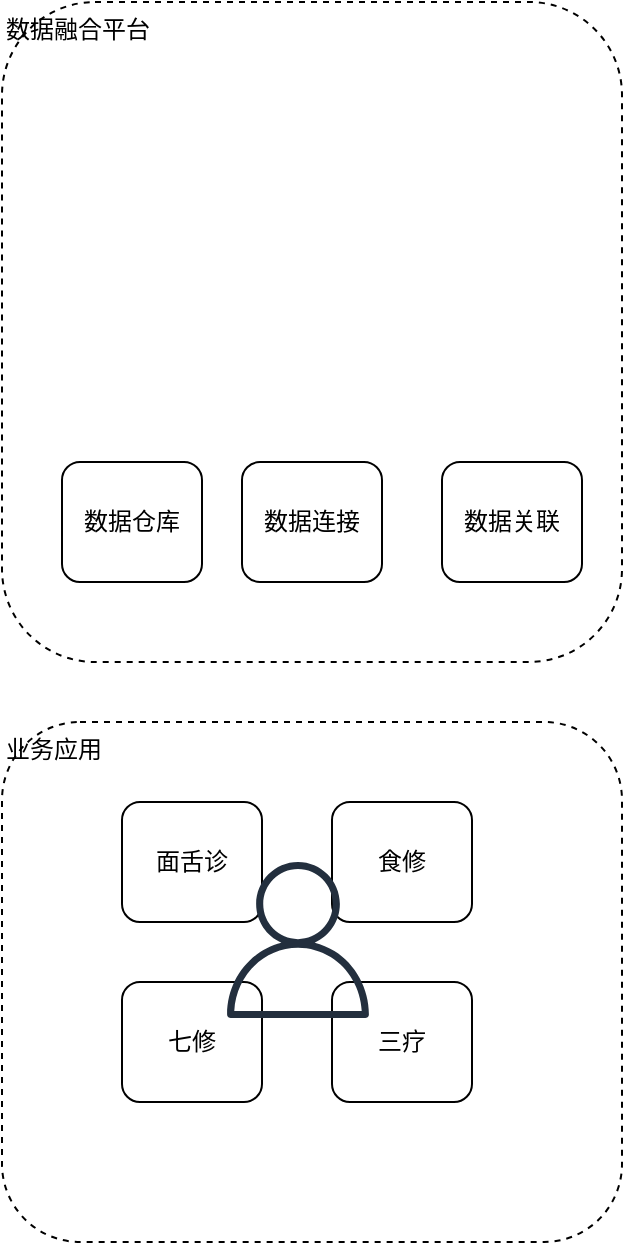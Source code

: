 <mxfile version="10.9.8" type="github"><diagram id="slSD1N0RQaeEimnkSiQ9" name="Page-1"><mxGraphModel dx="1304" dy="977" grid="1" gridSize="10" guides="1" tooltips="1" connect="1" arrows="1" fold="1" page="1" pageScale="1" pageWidth="827" pageHeight="1169" math="0" shadow="0"><root><mxCell id="0"/><mxCell id="1" parent="0"/><mxCell id="Ntfn5TXP-7yYR3SLVmMu-1" value="业务应用" style="rounded=1;whiteSpace=wrap;html=1;dashed=1;horizontal=1;align=left;verticalAlign=top;" vertex="1" parent="1"><mxGeometry x="150" y="660" width="310" height="260" as="geometry"/></mxCell><mxCell id="Ntfn5TXP-7yYR3SLVmMu-2" value="数据融合平台" style="rounded=1;whiteSpace=wrap;html=1;dashed=1;verticalAlign=top;align=left;" vertex="1" parent="1"><mxGeometry x="150" y="300" width="310" height="330" as="geometry"/></mxCell><mxCell id="Ntfn5TXP-7yYR3SLVmMu-3" value="数据仓库" style="rounded=1;whiteSpace=wrap;html=1;" vertex="1" parent="1"><mxGeometry x="180" y="530" width="70" height="60" as="geometry"/></mxCell><mxCell id="Ntfn5TXP-7yYR3SLVmMu-5" value="数据连接" style="rounded=1;whiteSpace=wrap;html=1;" vertex="1" parent="1"><mxGeometry x="270" y="530" width="70" height="60" as="geometry"/></mxCell><mxCell id="Ntfn5TXP-7yYR3SLVmMu-6" value="数据关联" style="rounded=1;whiteSpace=wrap;html=1;" vertex="1" parent="1"><mxGeometry x="370" y="530" width="70" height="60" as="geometry"/></mxCell><mxCell id="Ntfn5TXP-7yYR3SLVmMu-7" value="面舌诊" style="rounded=1;whiteSpace=wrap;html=1;" vertex="1" parent="1"><mxGeometry x="210" y="700" width="70" height="60" as="geometry"/></mxCell><mxCell id="Ntfn5TXP-7yYR3SLVmMu-8" value="食修" style="rounded=1;whiteSpace=wrap;html=1;" vertex="1" parent="1"><mxGeometry x="315" y="700" width="70" height="60" as="geometry"/></mxCell><mxCell id="Ntfn5TXP-7yYR3SLVmMu-9" value="七修" style="rounded=1;whiteSpace=wrap;html=1;" vertex="1" parent="1"><mxGeometry x="210" y="790" width="70" height="60" as="geometry"/></mxCell><mxCell id="Ntfn5TXP-7yYR3SLVmMu-10" value="三疗" style="rounded=1;whiteSpace=wrap;html=1;" vertex="1" parent="1"><mxGeometry x="315" y="790" width="70" height="60" as="geometry"/></mxCell><mxCell id="Ntfn5TXP-7yYR3SLVmMu-11" value="" style="outlineConnect=0;fontColor=#232F3E;gradientColor=none;fillColor=#232F3E;strokeColor=none;dashed=0;verticalLabelPosition=bottom;verticalAlign=top;align=center;html=1;fontSize=12;fontStyle=0;aspect=fixed;pointerEvents=1;shape=mxgraph.aws4.user;" vertex="1" parent="1"><mxGeometry x="259" y="730" width="78" height="78" as="geometry"/></mxCell></root></mxGraphModel></diagram></mxfile>